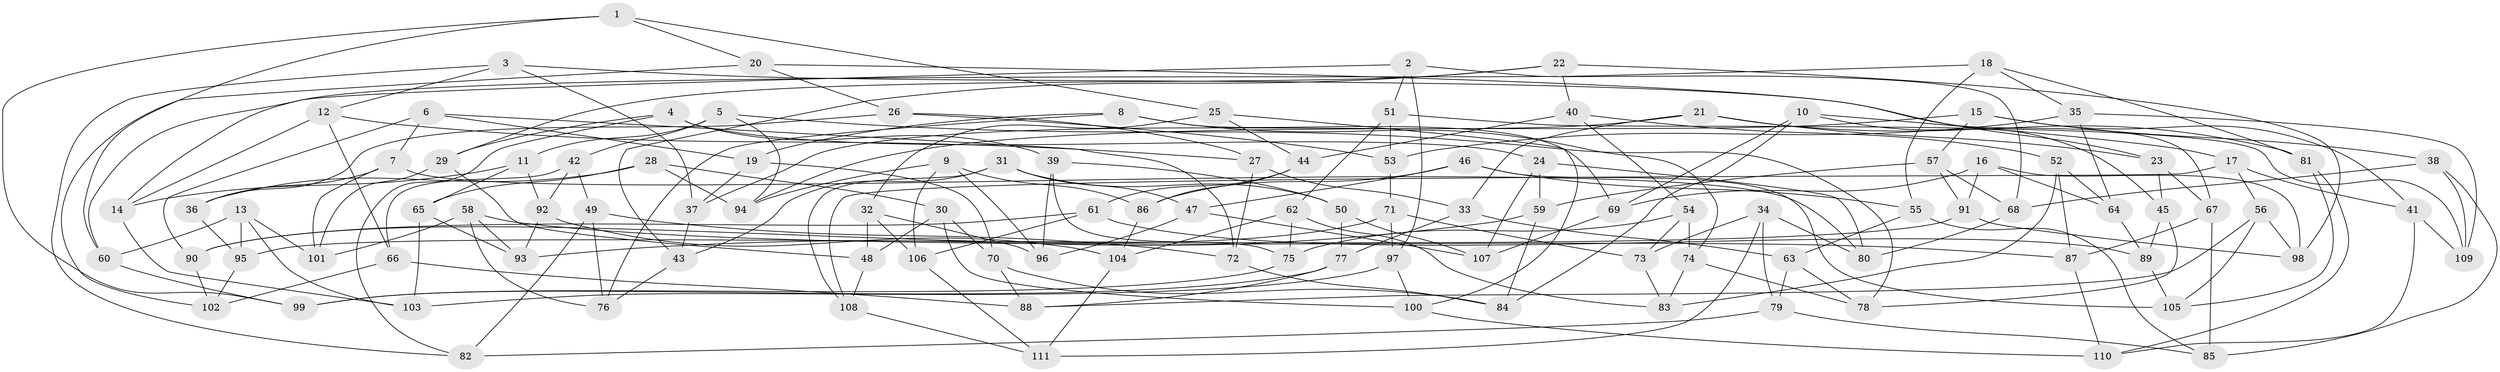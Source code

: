 // coarse degree distribution, {7: 0.06818181818181818, 6: 0.045454545454545456, 4: 0.3409090909090909, 5: 0.22727272727272727, 3: 0.1590909090909091, 8: 0.09090909090909091, 17: 0.022727272727272728, 10: 0.022727272727272728, 9: 0.022727272727272728}
// Generated by graph-tools (version 1.1) at 2025/02/03/04/25 22:02:13]
// undirected, 111 vertices, 222 edges
graph export_dot {
graph [start="1"]
  node [color=gray90,style=filled];
  1;
  2;
  3;
  4;
  5;
  6;
  7;
  8;
  9;
  10;
  11;
  12;
  13;
  14;
  15;
  16;
  17;
  18;
  19;
  20;
  21;
  22;
  23;
  24;
  25;
  26;
  27;
  28;
  29;
  30;
  31;
  32;
  33;
  34;
  35;
  36;
  37;
  38;
  39;
  40;
  41;
  42;
  43;
  44;
  45;
  46;
  47;
  48;
  49;
  50;
  51;
  52;
  53;
  54;
  55;
  56;
  57;
  58;
  59;
  60;
  61;
  62;
  63;
  64;
  65;
  66;
  67;
  68;
  69;
  70;
  71;
  72;
  73;
  74;
  75;
  76;
  77;
  78;
  79;
  80;
  81;
  82;
  83;
  84;
  85;
  86;
  87;
  88;
  89;
  90;
  91;
  92;
  93;
  94;
  95;
  96;
  97;
  98;
  99;
  100;
  101;
  102;
  103;
  104;
  105;
  106;
  107;
  108;
  109;
  110;
  111;
  1 -- 60;
  1 -- 99;
  1 -- 25;
  1 -- 20;
  2 -- 14;
  2 -- 97;
  2 -- 51;
  2 -- 68;
  3 -- 12;
  3 -- 67;
  3 -- 82;
  3 -- 37;
  4 -- 82;
  4 -- 24;
  4 -- 39;
  4 -- 29;
  5 -- 42;
  5 -- 78;
  5 -- 11;
  5 -- 94;
  6 -- 19;
  6 -- 90;
  6 -- 72;
  6 -- 7;
  7 -- 101;
  7 -- 36;
  7 -- 80;
  8 -- 19;
  8 -- 76;
  8 -- 74;
  8 -- 69;
  9 -- 96;
  9 -- 106;
  9 -- 86;
  9 -- 94;
  10 -- 45;
  10 -- 84;
  10 -- 17;
  10 -- 69;
  11 -- 65;
  11 -- 92;
  11 -- 14;
  12 -- 14;
  12 -- 66;
  12 -- 27;
  13 -- 101;
  13 -- 103;
  13 -- 60;
  13 -- 95;
  14 -- 103;
  15 -- 38;
  15 -- 57;
  15 -- 94;
  15 -- 41;
  16 -- 69;
  16 -- 98;
  16 -- 91;
  16 -- 64;
  17 -- 41;
  17 -- 108;
  17 -- 56;
  18 -- 81;
  18 -- 35;
  18 -- 55;
  18 -- 60;
  19 -- 70;
  19 -- 37;
  20 -- 102;
  20 -- 23;
  20 -- 26;
  21 -- 33;
  21 -- 23;
  21 -- 81;
  21 -- 37;
  22 -- 43;
  22 -- 29;
  22 -- 98;
  22 -- 40;
  23 -- 45;
  23 -- 67;
  24 -- 59;
  24 -- 80;
  24 -- 107;
  25 -- 100;
  25 -- 32;
  25 -- 44;
  26 -- 36;
  26 -- 53;
  26 -- 27;
  27 -- 33;
  27 -- 72;
  28 -- 94;
  28 -- 30;
  28 -- 65;
  28 -- 36;
  29 -- 101;
  29 -- 48;
  30 -- 70;
  30 -- 100;
  30 -- 48;
  31 -- 47;
  31 -- 50;
  31 -- 108;
  31 -- 43;
  32 -- 96;
  32 -- 48;
  32 -- 106;
  33 -- 63;
  33 -- 77;
  34 -- 111;
  34 -- 79;
  34 -- 80;
  34 -- 73;
  35 -- 53;
  35 -- 109;
  35 -- 64;
  36 -- 95;
  37 -- 43;
  38 -- 109;
  38 -- 68;
  38 -- 85;
  39 -- 50;
  39 -- 75;
  39 -- 96;
  40 -- 44;
  40 -- 54;
  40 -- 52;
  41 -- 110;
  41 -- 109;
  42 -- 49;
  42 -- 92;
  42 -- 66;
  43 -- 76;
  44 -- 86;
  44 -- 61;
  45 -- 89;
  45 -- 78;
  46 -- 105;
  46 -- 47;
  46 -- 86;
  46 -- 55;
  47 -- 96;
  47 -- 107;
  48 -- 108;
  49 -- 72;
  49 -- 82;
  49 -- 76;
  50 -- 77;
  50 -- 107;
  51 -- 109;
  51 -- 62;
  51 -- 53;
  52 -- 64;
  52 -- 87;
  52 -- 83;
  53 -- 71;
  54 -- 73;
  54 -- 75;
  54 -- 74;
  55 -- 85;
  55 -- 63;
  56 -- 98;
  56 -- 105;
  56 -- 88;
  57 -- 68;
  57 -- 91;
  57 -- 59;
  58 -- 76;
  58 -- 93;
  58 -- 101;
  58 -- 87;
  59 -- 93;
  59 -- 84;
  60 -- 99;
  61 -- 106;
  61 -- 89;
  61 -- 90;
  62 -- 104;
  62 -- 83;
  62 -- 75;
  63 -- 79;
  63 -- 78;
  64 -- 89;
  65 -- 93;
  65 -- 103;
  66 -- 88;
  66 -- 102;
  67 -- 87;
  67 -- 85;
  68 -- 80;
  69 -- 107;
  70 -- 84;
  70 -- 88;
  71 -- 73;
  71 -- 97;
  71 -- 90;
  72 -- 84;
  73 -- 83;
  74 -- 78;
  74 -- 83;
  75 -- 99;
  77 -- 88;
  77 -- 99;
  79 -- 85;
  79 -- 82;
  81 -- 105;
  81 -- 110;
  86 -- 104;
  87 -- 110;
  89 -- 105;
  90 -- 102;
  91 -- 95;
  91 -- 98;
  92 -- 104;
  92 -- 93;
  95 -- 102;
  97 -- 100;
  97 -- 103;
  100 -- 110;
  104 -- 111;
  106 -- 111;
  108 -- 111;
}
